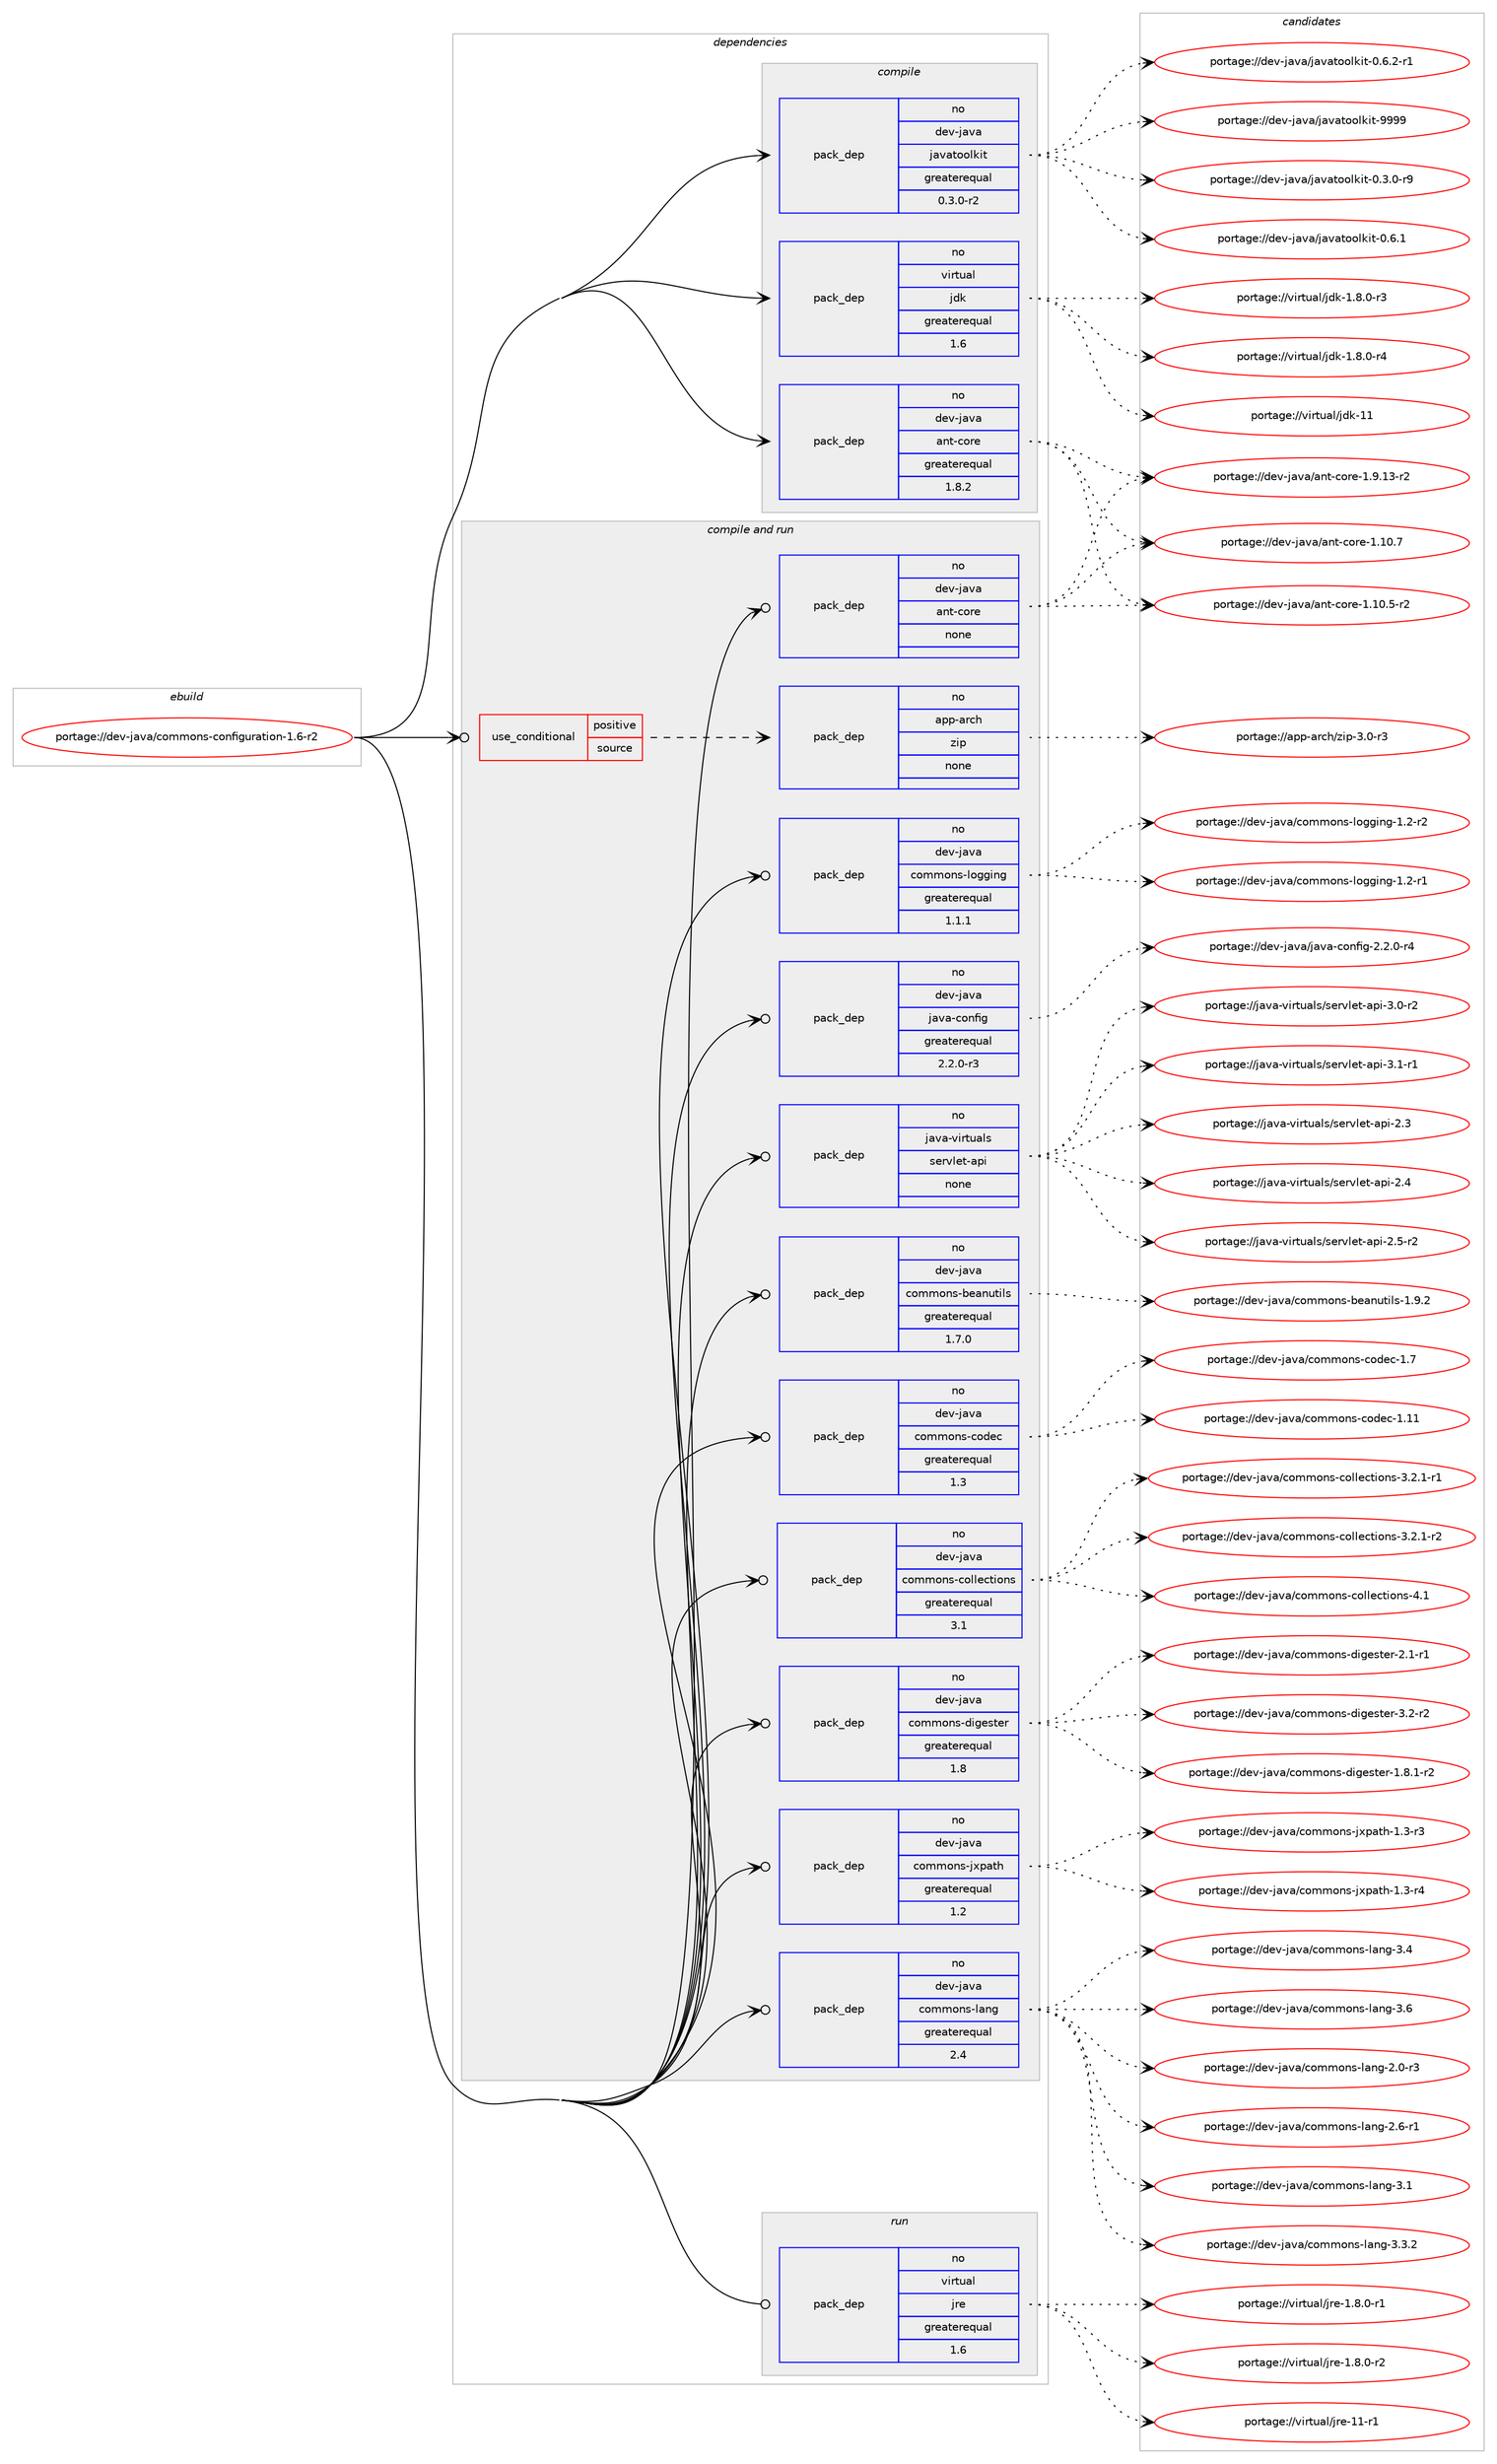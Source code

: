 digraph prolog {

# *************
# Graph options
# *************

newrank=true;
concentrate=true;
compound=true;
graph [rankdir=LR,fontname=Helvetica,fontsize=10,ranksep=1.5];#, ranksep=2.5, nodesep=0.2];
edge  [arrowhead=vee];
node  [fontname=Helvetica,fontsize=10];

# **********
# The ebuild
# **********

subgraph cluster_leftcol {
color=gray;
rank=same;
label=<<i>ebuild</i>>;
id [label="portage://dev-java/commons-configuration-1.6-r2", color=red, width=4, href="../dev-java/commons-configuration-1.6-r2.svg"];
}

# ****************
# The dependencies
# ****************

subgraph cluster_midcol {
color=gray;
label=<<i>dependencies</i>>;
subgraph cluster_compile {
fillcolor="#eeeeee";
style=filled;
label=<<i>compile</i>>;
subgraph pack66261 {
dependency87086 [label=<<TABLE BORDER="0" CELLBORDER="1" CELLSPACING="0" CELLPADDING="4" WIDTH="220"><TR><TD ROWSPAN="6" CELLPADDING="30">pack_dep</TD></TR><TR><TD WIDTH="110">no</TD></TR><TR><TD>dev-java</TD></TR><TR><TD>ant-core</TD></TR><TR><TD>greaterequal</TD></TR><TR><TD>1.8.2</TD></TR></TABLE>>, shape=none, color=blue];
}
id:e -> dependency87086:w [weight=20,style="solid",arrowhead="vee"];
subgraph pack66262 {
dependency87087 [label=<<TABLE BORDER="0" CELLBORDER="1" CELLSPACING="0" CELLPADDING="4" WIDTH="220"><TR><TD ROWSPAN="6" CELLPADDING="30">pack_dep</TD></TR><TR><TD WIDTH="110">no</TD></TR><TR><TD>dev-java</TD></TR><TR><TD>javatoolkit</TD></TR><TR><TD>greaterequal</TD></TR><TR><TD>0.3.0-r2</TD></TR></TABLE>>, shape=none, color=blue];
}
id:e -> dependency87087:w [weight=20,style="solid",arrowhead="vee"];
subgraph pack66263 {
dependency87088 [label=<<TABLE BORDER="0" CELLBORDER="1" CELLSPACING="0" CELLPADDING="4" WIDTH="220"><TR><TD ROWSPAN="6" CELLPADDING="30">pack_dep</TD></TR><TR><TD WIDTH="110">no</TD></TR><TR><TD>virtual</TD></TR><TR><TD>jdk</TD></TR><TR><TD>greaterequal</TD></TR><TR><TD>1.6</TD></TR></TABLE>>, shape=none, color=blue];
}
id:e -> dependency87088:w [weight=20,style="solid",arrowhead="vee"];
}
subgraph cluster_compileandrun {
fillcolor="#eeeeee";
style=filled;
label=<<i>compile and run</i>>;
subgraph cond18112 {
dependency87089 [label=<<TABLE BORDER="0" CELLBORDER="1" CELLSPACING="0" CELLPADDING="4"><TR><TD ROWSPAN="3" CELLPADDING="10">use_conditional</TD></TR><TR><TD>positive</TD></TR><TR><TD>source</TD></TR></TABLE>>, shape=none, color=red];
subgraph pack66264 {
dependency87090 [label=<<TABLE BORDER="0" CELLBORDER="1" CELLSPACING="0" CELLPADDING="4" WIDTH="220"><TR><TD ROWSPAN="6" CELLPADDING="30">pack_dep</TD></TR><TR><TD WIDTH="110">no</TD></TR><TR><TD>app-arch</TD></TR><TR><TD>zip</TD></TR><TR><TD>none</TD></TR><TR><TD></TD></TR></TABLE>>, shape=none, color=blue];
}
dependency87089:e -> dependency87090:w [weight=20,style="dashed",arrowhead="vee"];
}
id:e -> dependency87089:w [weight=20,style="solid",arrowhead="odotvee"];
subgraph pack66265 {
dependency87091 [label=<<TABLE BORDER="0" CELLBORDER="1" CELLSPACING="0" CELLPADDING="4" WIDTH="220"><TR><TD ROWSPAN="6" CELLPADDING="30">pack_dep</TD></TR><TR><TD WIDTH="110">no</TD></TR><TR><TD>dev-java</TD></TR><TR><TD>ant-core</TD></TR><TR><TD>none</TD></TR><TR><TD></TD></TR></TABLE>>, shape=none, color=blue];
}
id:e -> dependency87091:w [weight=20,style="solid",arrowhead="odotvee"];
subgraph pack66266 {
dependency87092 [label=<<TABLE BORDER="0" CELLBORDER="1" CELLSPACING="0" CELLPADDING="4" WIDTH="220"><TR><TD ROWSPAN="6" CELLPADDING="30">pack_dep</TD></TR><TR><TD WIDTH="110">no</TD></TR><TR><TD>dev-java</TD></TR><TR><TD>commons-beanutils</TD></TR><TR><TD>greaterequal</TD></TR><TR><TD>1.7.0</TD></TR></TABLE>>, shape=none, color=blue];
}
id:e -> dependency87092:w [weight=20,style="solid",arrowhead="odotvee"];
subgraph pack66267 {
dependency87093 [label=<<TABLE BORDER="0" CELLBORDER="1" CELLSPACING="0" CELLPADDING="4" WIDTH="220"><TR><TD ROWSPAN="6" CELLPADDING="30">pack_dep</TD></TR><TR><TD WIDTH="110">no</TD></TR><TR><TD>dev-java</TD></TR><TR><TD>commons-codec</TD></TR><TR><TD>greaterequal</TD></TR><TR><TD>1.3</TD></TR></TABLE>>, shape=none, color=blue];
}
id:e -> dependency87093:w [weight=20,style="solid",arrowhead="odotvee"];
subgraph pack66268 {
dependency87094 [label=<<TABLE BORDER="0" CELLBORDER="1" CELLSPACING="0" CELLPADDING="4" WIDTH="220"><TR><TD ROWSPAN="6" CELLPADDING="30">pack_dep</TD></TR><TR><TD WIDTH="110">no</TD></TR><TR><TD>dev-java</TD></TR><TR><TD>commons-collections</TD></TR><TR><TD>greaterequal</TD></TR><TR><TD>3.1</TD></TR></TABLE>>, shape=none, color=blue];
}
id:e -> dependency87094:w [weight=20,style="solid",arrowhead="odotvee"];
subgraph pack66269 {
dependency87095 [label=<<TABLE BORDER="0" CELLBORDER="1" CELLSPACING="0" CELLPADDING="4" WIDTH="220"><TR><TD ROWSPAN="6" CELLPADDING="30">pack_dep</TD></TR><TR><TD WIDTH="110">no</TD></TR><TR><TD>dev-java</TD></TR><TR><TD>commons-digester</TD></TR><TR><TD>greaterequal</TD></TR><TR><TD>1.8</TD></TR></TABLE>>, shape=none, color=blue];
}
id:e -> dependency87095:w [weight=20,style="solid",arrowhead="odotvee"];
subgraph pack66270 {
dependency87096 [label=<<TABLE BORDER="0" CELLBORDER="1" CELLSPACING="0" CELLPADDING="4" WIDTH="220"><TR><TD ROWSPAN="6" CELLPADDING="30">pack_dep</TD></TR><TR><TD WIDTH="110">no</TD></TR><TR><TD>dev-java</TD></TR><TR><TD>commons-jxpath</TD></TR><TR><TD>greaterequal</TD></TR><TR><TD>1.2</TD></TR></TABLE>>, shape=none, color=blue];
}
id:e -> dependency87096:w [weight=20,style="solid",arrowhead="odotvee"];
subgraph pack66271 {
dependency87097 [label=<<TABLE BORDER="0" CELLBORDER="1" CELLSPACING="0" CELLPADDING="4" WIDTH="220"><TR><TD ROWSPAN="6" CELLPADDING="30">pack_dep</TD></TR><TR><TD WIDTH="110">no</TD></TR><TR><TD>dev-java</TD></TR><TR><TD>commons-lang</TD></TR><TR><TD>greaterequal</TD></TR><TR><TD>2.4</TD></TR></TABLE>>, shape=none, color=blue];
}
id:e -> dependency87097:w [weight=20,style="solid",arrowhead="odotvee"];
subgraph pack66272 {
dependency87098 [label=<<TABLE BORDER="0" CELLBORDER="1" CELLSPACING="0" CELLPADDING="4" WIDTH="220"><TR><TD ROWSPAN="6" CELLPADDING="30">pack_dep</TD></TR><TR><TD WIDTH="110">no</TD></TR><TR><TD>dev-java</TD></TR><TR><TD>commons-logging</TD></TR><TR><TD>greaterequal</TD></TR><TR><TD>1.1.1</TD></TR></TABLE>>, shape=none, color=blue];
}
id:e -> dependency87098:w [weight=20,style="solid",arrowhead="odotvee"];
subgraph pack66273 {
dependency87099 [label=<<TABLE BORDER="0" CELLBORDER="1" CELLSPACING="0" CELLPADDING="4" WIDTH="220"><TR><TD ROWSPAN="6" CELLPADDING="30">pack_dep</TD></TR><TR><TD WIDTH="110">no</TD></TR><TR><TD>dev-java</TD></TR><TR><TD>java-config</TD></TR><TR><TD>greaterequal</TD></TR><TR><TD>2.2.0-r3</TD></TR></TABLE>>, shape=none, color=blue];
}
id:e -> dependency87099:w [weight=20,style="solid",arrowhead="odotvee"];
subgraph pack66274 {
dependency87100 [label=<<TABLE BORDER="0" CELLBORDER="1" CELLSPACING="0" CELLPADDING="4" WIDTH="220"><TR><TD ROWSPAN="6" CELLPADDING="30">pack_dep</TD></TR><TR><TD WIDTH="110">no</TD></TR><TR><TD>java-virtuals</TD></TR><TR><TD>servlet-api</TD></TR><TR><TD>none</TD></TR><TR><TD></TD></TR></TABLE>>, shape=none, color=blue];
}
id:e -> dependency87100:w [weight=20,style="solid",arrowhead="odotvee"];
}
subgraph cluster_run {
fillcolor="#eeeeee";
style=filled;
label=<<i>run</i>>;
subgraph pack66275 {
dependency87101 [label=<<TABLE BORDER="0" CELLBORDER="1" CELLSPACING="0" CELLPADDING="4" WIDTH="220"><TR><TD ROWSPAN="6" CELLPADDING="30">pack_dep</TD></TR><TR><TD WIDTH="110">no</TD></TR><TR><TD>virtual</TD></TR><TR><TD>jre</TD></TR><TR><TD>greaterequal</TD></TR><TR><TD>1.6</TD></TR></TABLE>>, shape=none, color=blue];
}
id:e -> dependency87101:w [weight=20,style="solid",arrowhead="odot"];
}
}

# **************
# The candidates
# **************

subgraph cluster_choices {
rank=same;
color=gray;
label=<<i>candidates</i>>;

subgraph choice66261 {
color=black;
nodesep=1;
choiceportage10010111845106971189747971101164599111114101454946494846534511450 [label="portage://dev-java/ant-core-1.10.5-r2", color=red, width=4,href="../dev-java/ant-core-1.10.5-r2.svg"];
choiceportage1001011184510697118974797110116459911111410145494649484655 [label="portage://dev-java/ant-core-1.10.7", color=red, width=4,href="../dev-java/ant-core-1.10.7.svg"];
choiceportage10010111845106971189747971101164599111114101454946574649514511450 [label="portage://dev-java/ant-core-1.9.13-r2", color=red, width=4,href="../dev-java/ant-core-1.9.13-r2.svg"];
dependency87086:e -> choiceportage10010111845106971189747971101164599111114101454946494846534511450:w [style=dotted,weight="100"];
dependency87086:e -> choiceportage1001011184510697118974797110116459911111410145494649484655:w [style=dotted,weight="100"];
dependency87086:e -> choiceportage10010111845106971189747971101164599111114101454946574649514511450:w [style=dotted,weight="100"];
}
subgraph choice66262 {
color=black;
nodesep=1;
choiceportage1001011184510697118974710697118971161111111081071051164548465146484511457 [label="portage://dev-java/javatoolkit-0.3.0-r9", color=red, width=4,href="../dev-java/javatoolkit-0.3.0-r9.svg"];
choiceportage100101118451069711897471069711897116111111108107105116454846544649 [label="portage://dev-java/javatoolkit-0.6.1", color=red, width=4,href="../dev-java/javatoolkit-0.6.1.svg"];
choiceportage1001011184510697118974710697118971161111111081071051164548465446504511449 [label="portage://dev-java/javatoolkit-0.6.2-r1", color=red, width=4,href="../dev-java/javatoolkit-0.6.2-r1.svg"];
choiceportage1001011184510697118974710697118971161111111081071051164557575757 [label="portage://dev-java/javatoolkit-9999", color=red, width=4,href="../dev-java/javatoolkit-9999.svg"];
dependency87087:e -> choiceportage1001011184510697118974710697118971161111111081071051164548465146484511457:w [style=dotted,weight="100"];
dependency87087:e -> choiceportage100101118451069711897471069711897116111111108107105116454846544649:w [style=dotted,weight="100"];
dependency87087:e -> choiceportage1001011184510697118974710697118971161111111081071051164548465446504511449:w [style=dotted,weight="100"];
dependency87087:e -> choiceportage1001011184510697118974710697118971161111111081071051164557575757:w [style=dotted,weight="100"];
}
subgraph choice66263 {
color=black;
nodesep=1;
choiceportage11810511411611797108471061001074549465646484511451 [label="portage://virtual/jdk-1.8.0-r3", color=red, width=4,href="../virtual/jdk-1.8.0-r3.svg"];
choiceportage11810511411611797108471061001074549465646484511452 [label="portage://virtual/jdk-1.8.0-r4", color=red, width=4,href="../virtual/jdk-1.8.0-r4.svg"];
choiceportage1181051141161179710847106100107454949 [label="portage://virtual/jdk-11", color=red, width=4,href="../virtual/jdk-11.svg"];
dependency87088:e -> choiceportage11810511411611797108471061001074549465646484511451:w [style=dotted,weight="100"];
dependency87088:e -> choiceportage11810511411611797108471061001074549465646484511452:w [style=dotted,weight="100"];
dependency87088:e -> choiceportage1181051141161179710847106100107454949:w [style=dotted,weight="100"];
}
subgraph choice66264 {
color=black;
nodesep=1;
choiceportage9711211245971149910447122105112455146484511451 [label="portage://app-arch/zip-3.0-r3", color=red, width=4,href="../app-arch/zip-3.0-r3.svg"];
dependency87090:e -> choiceportage9711211245971149910447122105112455146484511451:w [style=dotted,weight="100"];
}
subgraph choice66265 {
color=black;
nodesep=1;
choiceportage10010111845106971189747971101164599111114101454946494846534511450 [label="portage://dev-java/ant-core-1.10.5-r2", color=red, width=4,href="../dev-java/ant-core-1.10.5-r2.svg"];
choiceportage1001011184510697118974797110116459911111410145494649484655 [label="portage://dev-java/ant-core-1.10.7", color=red, width=4,href="../dev-java/ant-core-1.10.7.svg"];
choiceportage10010111845106971189747971101164599111114101454946574649514511450 [label="portage://dev-java/ant-core-1.9.13-r2", color=red, width=4,href="../dev-java/ant-core-1.9.13-r2.svg"];
dependency87091:e -> choiceportage10010111845106971189747971101164599111114101454946494846534511450:w [style=dotted,weight="100"];
dependency87091:e -> choiceportage1001011184510697118974797110116459911111410145494649484655:w [style=dotted,weight="100"];
dependency87091:e -> choiceportage10010111845106971189747971101164599111114101454946574649514511450:w [style=dotted,weight="100"];
}
subgraph choice66266 {
color=black;
nodesep=1;
choiceportage1001011184510697118974799111109109111110115459810197110117116105108115454946574650 [label="portage://dev-java/commons-beanutils-1.9.2", color=red, width=4,href="../dev-java/commons-beanutils-1.9.2.svg"];
dependency87092:e -> choiceportage1001011184510697118974799111109109111110115459810197110117116105108115454946574650:w [style=dotted,weight="100"];
}
subgraph choice66267 {
color=black;
nodesep=1;
choiceportage10010111845106971189747991111091091111101154599111100101994549464949 [label="portage://dev-java/commons-codec-1.11", color=red, width=4,href="../dev-java/commons-codec-1.11.svg"];
choiceportage100101118451069711897479911110910911111011545991111001019945494655 [label="portage://dev-java/commons-codec-1.7", color=red, width=4,href="../dev-java/commons-codec-1.7.svg"];
dependency87093:e -> choiceportage10010111845106971189747991111091091111101154599111100101994549464949:w [style=dotted,weight="100"];
dependency87093:e -> choiceportage100101118451069711897479911110910911111011545991111001019945494655:w [style=dotted,weight="100"];
}
subgraph choice66268 {
color=black;
nodesep=1;
choiceportage10010111845106971189747991111091091111101154599111108108101991161051111101154551465046494511449 [label="portage://dev-java/commons-collections-3.2.1-r1", color=red, width=4,href="../dev-java/commons-collections-3.2.1-r1.svg"];
choiceportage10010111845106971189747991111091091111101154599111108108101991161051111101154551465046494511450 [label="portage://dev-java/commons-collections-3.2.1-r2", color=red, width=4,href="../dev-java/commons-collections-3.2.1-r2.svg"];
choiceportage100101118451069711897479911110910911111011545991111081081019911610511111011545524649 [label="portage://dev-java/commons-collections-4.1", color=red, width=4,href="../dev-java/commons-collections-4.1.svg"];
dependency87094:e -> choiceportage10010111845106971189747991111091091111101154599111108108101991161051111101154551465046494511449:w [style=dotted,weight="100"];
dependency87094:e -> choiceportage10010111845106971189747991111091091111101154599111108108101991161051111101154551465046494511450:w [style=dotted,weight="100"];
dependency87094:e -> choiceportage100101118451069711897479911110910911111011545991111081081019911610511111011545524649:w [style=dotted,weight="100"];
}
subgraph choice66269 {
color=black;
nodesep=1;
choiceportage1001011184510697118974799111109109111110115451001051031011151161011144549465646494511450 [label="portage://dev-java/commons-digester-1.8.1-r2", color=red, width=4,href="../dev-java/commons-digester-1.8.1-r2.svg"];
choiceportage100101118451069711897479911110910911111011545100105103101115116101114455046494511449 [label="portage://dev-java/commons-digester-2.1-r1", color=red, width=4,href="../dev-java/commons-digester-2.1-r1.svg"];
choiceportage100101118451069711897479911110910911111011545100105103101115116101114455146504511450 [label="portage://dev-java/commons-digester-3.2-r2", color=red, width=4,href="../dev-java/commons-digester-3.2-r2.svg"];
dependency87095:e -> choiceportage1001011184510697118974799111109109111110115451001051031011151161011144549465646494511450:w [style=dotted,weight="100"];
dependency87095:e -> choiceportage100101118451069711897479911110910911111011545100105103101115116101114455046494511449:w [style=dotted,weight="100"];
dependency87095:e -> choiceportage100101118451069711897479911110910911111011545100105103101115116101114455146504511450:w [style=dotted,weight="100"];
}
subgraph choice66270 {
color=black;
nodesep=1;
choiceportage10010111845106971189747991111091091111101154510612011297116104454946514511451 [label="portage://dev-java/commons-jxpath-1.3-r3", color=red, width=4,href="../dev-java/commons-jxpath-1.3-r3.svg"];
choiceportage10010111845106971189747991111091091111101154510612011297116104454946514511452 [label="portage://dev-java/commons-jxpath-1.3-r4", color=red, width=4,href="../dev-java/commons-jxpath-1.3-r4.svg"];
dependency87096:e -> choiceportage10010111845106971189747991111091091111101154510612011297116104454946514511451:w [style=dotted,weight="100"];
dependency87096:e -> choiceportage10010111845106971189747991111091091111101154510612011297116104454946514511452:w [style=dotted,weight="100"];
}
subgraph choice66271 {
color=black;
nodesep=1;
choiceportage10010111845106971189747991111091091111101154510897110103455046484511451 [label="portage://dev-java/commons-lang-2.0-r3", color=red, width=4,href="../dev-java/commons-lang-2.0-r3.svg"];
choiceportage10010111845106971189747991111091091111101154510897110103455046544511449 [label="portage://dev-java/commons-lang-2.6-r1", color=red, width=4,href="../dev-java/commons-lang-2.6-r1.svg"];
choiceportage1001011184510697118974799111109109111110115451089711010345514649 [label="portage://dev-java/commons-lang-3.1", color=red, width=4,href="../dev-java/commons-lang-3.1.svg"];
choiceportage10010111845106971189747991111091091111101154510897110103455146514650 [label="portage://dev-java/commons-lang-3.3.2", color=red, width=4,href="../dev-java/commons-lang-3.3.2.svg"];
choiceportage1001011184510697118974799111109109111110115451089711010345514652 [label="portage://dev-java/commons-lang-3.4", color=red, width=4,href="../dev-java/commons-lang-3.4.svg"];
choiceportage1001011184510697118974799111109109111110115451089711010345514654 [label="portage://dev-java/commons-lang-3.6", color=red, width=4,href="../dev-java/commons-lang-3.6.svg"];
dependency87097:e -> choiceportage10010111845106971189747991111091091111101154510897110103455046484511451:w [style=dotted,weight="100"];
dependency87097:e -> choiceportage10010111845106971189747991111091091111101154510897110103455046544511449:w [style=dotted,weight="100"];
dependency87097:e -> choiceportage1001011184510697118974799111109109111110115451089711010345514649:w [style=dotted,weight="100"];
dependency87097:e -> choiceportage10010111845106971189747991111091091111101154510897110103455146514650:w [style=dotted,weight="100"];
dependency87097:e -> choiceportage1001011184510697118974799111109109111110115451089711010345514652:w [style=dotted,weight="100"];
dependency87097:e -> choiceportage1001011184510697118974799111109109111110115451089711010345514654:w [style=dotted,weight="100"];
}
subgraph choice66272 {
color=black;
nodesep=1;
choiceportage100101118451069711897479911110910911111011545108111103103105110103454946504511449 [label="portage://dev-java/commons-logging-1.2-r1", color=red, width=4,href="../dev-java/commons-logging-1.2-r1.svg"];
choiceportage100101118451069711897479911110910911111011545108111103103105110103454946504511450 [label="portage://dev-java/commons-logging-1.2-r2", color=red, width=4,href="../dev-java/commons-logging-1.2-r2.svg"];
dependency87098:e -> choiceportage100101118451069711897479911110910911111011545108111103103105110103454946504511449:w [style=dotted,weight="100"];
dependency87098:e -> choiceportage100101118451069711897479911110910911111011545108111103103105110103454946504511450:w [style=dotted,weight="100"];
}
subgraph choice66273 {
color=black;
nodesep=1;
choiceportage10010111845106971189747106971189745991111101021051034550465046484511452 [label="portage://dev-java/java-config-2.2.0-r4", color=red, width=4,href="../dev-java/java-config-2.2.0-r4.svg"];
dependency87099:e -> choiceportage10010111845106971189747106971189745991111101021051034550465046484511452:w [style=dotted,weight="100"];
}
subgraph choice66274 {
color=black;
nodesep=1;
choiceportage1069711897451181051141161179710811547115101114118108101116459711210545504651 [label="portage://java-virtuals/servlet-api-2.3", color=red, width=4,href="../java-virtuals/servlet-api-2.3.svg"];
choiceportage1069711897451181051141161179710811547115101114118108101116459711210545504652 [label="portage://java-virtuals/servlet-api-2.4", color=red, width=4,href="../java-virtuals/servlet-api-2.4.svg"];
choiceportage10697118974511810511411611797108115471151011141181081011164597112105455046534511450 [label="portage://java-virtuals/servlet-api-2.5-r2", color=red, width=4,href="../java-virtuals/servlet-api-2.5-r2.svg"];
choiceportage10697118974511810511411611797108115471151011141181081011164597112105455146484511450 [label="portage://java-virtuals/servlet-api-3.0-r2", color=red, width=4,href="../java-virtuals/servlet-api-3.0-r2.svg"];
choiceportage10697118974511810511411611797108115471151011141181081011164597112105455146494511449 [label="portage://java-virtuals/servlet-api-3.1-r1", color=red, width=4,href="../java-virtuals/servlet-api-3.1-r1.svg"];
dependency87100:e -> choiceportage1069711897451181051141161179710811547115101114118108101116459711210545504651:w [style=dotted,weight="100"];
dependency87100:e -> choiceportage1069711897451181051141161179710811547115101114118108101116459711210545504652:w [style=dotted,weight="100"];
dependency87100:e -> choiceportage10697118974511810511411611797108115471151011141181081011164597112105455046534511450:w [style=dotted,weight="100"];
dependency87100:e -> choiceportage10697118974511810511411611797108115471151011141181081011164597112105455146484511450:w [style=dotted,weight="100"];
dependency87100:e -> choiceportage10697118974511810511411611797108115471151011141181081011164597112105455146494511449:w [style=dotted,weight="100"];
}
subgraph choice66275 {
color=black;
nodesep=1;
choiceportage11810511411611797108471061141014549465646484511449 [label="portage://virtual/jre-1.8.0-r1", color=red, width=4,href="../virtual/jre-1.8.0-r1.svg"];
choiceportage11810511411611797108471061141014549465646484511450 [label="portage://virtual/jre-1.8.0-r2", color=red, width=4,href="../virtual/jre-1.8.0-r2.svg"];
choiceportage11810511411611797108471061141014549494511449 [label="portage://virtual/jre-11-r1", color=red, width=4,href="../virtual/jre-11-r1.svg"];
dependency87101:e -> choiceportage11810511411611797108471061141014549465646484511449:w [style=dotted,weight="100"];
dependency87101:e -> choiceportage11810511411611797108471061141014549465646484511450:w [style=dotted,weight="100"];
dependency87101:e -> choiceportage11810511411611797108471061141014549494511449:w [style=dotted,weight="100"];
}
}

}
